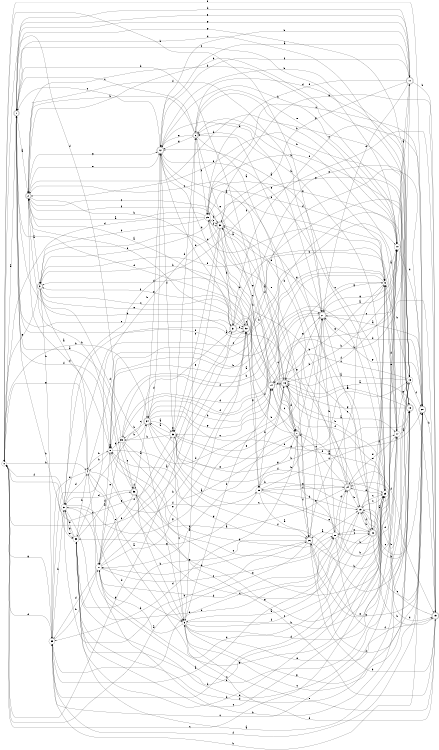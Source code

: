 digraph n32_3 {
__start0 [label="" shape="none"];

rankdir=LR;
size="8,5";

s0 [style="filled", color="black", fillcolor="white" shape="circle", label="0"];
s1 [style="rounded,filled", color="black", fillcolor="white" shape="doublecircle", label="1"];
s2 [style="rounded,filled", color="black", fillcolor="white" shape="doublecircle", label="2"];
s3 [style="rounded,filled", color="black", fillcolor="white" shape="doublecircle", label="3"];
s4 [style="filled", color="black", fillcolor="white" shape="circle", label="4"];
s5 [style="filled", color="black", fillcolor="white" shape="circle", label="5"];
s6 [style="rounded,filled", color="black", fillcolor="white" shape="doublecircle", label="6"];
s7 [style="rounded,filled", color="black", fillcolor="white" shape="doublecircle", label="7"];
s8 [style="filled", color="black", fillcolor="white" shape="circle", label="8"];
s9 [style="filled", color="black", fillcolor="white" shape="circle", label="9"];
s10 [style="filled", color="black", fillcolor="white" shape="circle", label="10"];
s11 [style="rounded,filled", color="black", fillcolor="white" shape="doublecircle", label="11"];
s12 [style="rounded,filled", color="black", fillcolor="white" shape="doublecircle", label="12"];
s13 [style="filled", color="black", fillcolor="white" shape="circle", label="13"];
s14 [style="rounded,filled", color="black", fillcolor="white" shape="doublecircle", label="14"];
s15 [style="rounded,filled", color="black", fillcolor="white" shape="doublecircle", label="15"];
s16 [style="rounded,filled", color="black", fillcolor="white" shape="doublecircle", label="16"];
s17 [style="filled", color="black", fillcolor="white" shape="circle", label="17"];
s18 [style="rounded,filled", color="black", fillcolor="white" shape="doublecircle", label="18"];
s19 [style="filled", color="black", fillcolor="white" shape="circle", label="19"];
s20 [style="rounded,filled", color="black", fillcolor="white" shape="doublecircle", label="20"];
s21 [style="rounded,filled", color="black", fillcolor="white" shape="doublecircle", label="21"];
s22 [style="rounded,filled", color="black", fillcolor="white" shape="doublecircle", label="22"];
s23 [style="filled", color="black", fillcolor="white" shape="circle", label="23"];
s24 [style="rounded,filled", color="black", fillcolor="white" shape="doublecircle", label="24"];
s25 [style="filled", color="black", fillcolor="white" shape="circle", label="25"];
s26 [style="rounded,filled", color="black", fillcolor="white" shape="doublecircle", label="26"];
s27 [style="filled", color="black", fillcolor="white" shape="circle", label="27"];
s28 [style="filled", color="black", fillcolor="white" shape="circle", label="28"];
s29 [style="filled", color="black", fillcolor="white" shape="circle", label="29"];
s30 [style="rounded,filled", color="black", fillcolor="white" shape="doublecircle", label="30"];
s31 [style="rounded,filled", color="black", fillcolor="white" shape="doublecircle", label="31"];
s32 [style="rounded,filled", color="black", fillcolor="white" shape="doublecircle", label="32"];
s33 [style="filled", color="black", fillcolor="white" shape="circle", label="33"];
s34 [style="rounded,filled", color="black", fillcolor="white" shape="doublecircle", label="34"];
s35 [style="filled", color="black", fillcolor="white" shape="circle", label="35"];
s36 [style="rounded,filled", color="black", fillcolor="white" shape="doublecircle", label="36"];
s37 [style="filled", color="black", fillcolor="white" shape="circle", label="37"];
s38 [style="filled", color="black", fillcolor="white" shape="circle", label="38"];
s39 [style="filled", color="black", fillcolor="white" shape="circle", label="39"];
s0 -> s1 [label="a"];
s0 -> s34 [label="b"];
s0 -> s23 [label="c"];
s0 -> s36 [label="d"];
s0 -> s32 [label="e"];
s0 -> s32 [label="f"];
s0 -> s31 [label="g"];
s0 -> s4 [label="h"];
s1 -> s2 [label="a"];
s1 -> s38 [label="b"];
s1 -> s10 [label="c"];
s1 -> s25 [label="d"];
s1 -> s11 [label="e"];
s1 -> s8 [label="f"];
s1 -> s11 [label="g"];
s1 -> s11 [label="h"];
s2 -> s3 [label="a"];
s2 -> s18 [label="b"];
s2 -> s30 [label="c"];
s2 -> s8 [label="d"];
s2 -> s12 [label="e"];
s2 -> s21 [label="f"];
s2 -> s12 [label="g"];
s2 -> s32 [label="h"];
s3 -> s4 [label="a"];
s3 -> s26 [label="b"];
s3 -> s32 [label="c"];
s3 -> s9 [label="d"];
s3 -> s31 [label="e"];
s3 -> s5 [label="f"];
s3 -> s0 [label="g"];
s3 -> s39 [label="h"];
s4 -> s5 [label="a"];
s4 -> s8 [label="b"];
s4 -> s27 [label="c"];
s4 -> s37 [label="d"];
s4 -> s39 [label="e"];
s4 -> s25 [label="f"];
s4 -> s0 [label="g"];
s4 -> s9 [label="h"];
s5 -> s6 [label="a"];
s5 -> s27 [label="b"];
s5 -> s18 [label="c"];
s5 -> s17 [label="d"];
s5 -> s18 [label="e"];
s5 -> s19 [label="f"];
s5 -> s18 [label="g"];
s5 -> s10 [label="h"];
s6 -> s7 [label="a"];
s6 -> s10 [label="b"];
s6 -> s1 [label="c"];
s6 -> s13 [label="d"];
s6 -> s12 [label="e"];
s6 -> s29 [label="f"];
s6 -> s12 [label="g"];
s6 -> s2 [label="h"];
s7 -> s8 [label="a"];
s7 -> s21 [label="b"];
s7 -> s14 [label="c"];
s7 -> s39 [label="d"];
s7 -> s34 [label="e"];
s7 -> s26 [label="f"];
s7 -> s25 [label="g"];
s7 -> s32 [label="h"];
s8 -> s9 [label="a"];
s8 -> s35 [label="b"];
s8 -> s22 [label="c"];
s8 -> s16 [label="d"];
s8 -> s17 [label="e"];
s8 -> s20 [label="f"];
s8 -> s8 [label="g"];
s8 -> s4 [label="h"];
s9 -> s10 [label="a"];
s9 -> s6 [label="b"];
s9 -> s16 [label="c"];
s9 -> s17 [label="d"];
s9 -> s17 [label="e"];
s9 -> s3 [label="f"];
s9 -> s16 [label="g"];
s9 -> s8 [label="h"];
s10 -> s11 [label="a"];
s10 -> s2 [label="b"];
s10 -> s38 [label="c"];
s10 -> s20 [label="d"];
s10 -> s6 [label="e"];
s10 -> s16 [label="f"];
s10 -> s21 [label="g"];
s10 -> s12 [label="h"];
s11 -> s12 [label="a"];
s11 -> s15 [label="b"];
s11 -> s34 [label="c"];
s11 -> s21 [label="d"];
s11 -> s29 [label="e"];
s11 -> s12 [label="f"];
s11 -> s30 [label="g"];
s11 -> s12 [label="h"];
s12 -> s7 [label="a"];
s12 -> s13 [label="b"];
s12 -> s1 [label="c"];
s12 -> s34 [label="d"];
s12 -> s16 [label="e"];
s12 -> s33 [label="f"];
s12 -> s23 [label="g"];
s12 -> s21 [label="h"];
s13 -> s14 [label="a"];
s13 -> s27 [label="b"];
s13 -> s14 [label="c"];
s13 -> s38 [label="d"];
s13 -> s26 [label="e"];
s13 -> s20 [label="f"];
s13 -> s1 [label="g"];
s13 -> s9 [label="h"];
s14 -> s6 [label="a"];
s14 -> s15 [label="b"];
s14 -> s33 [label="c"];
s14 -> s3 [label="d"];
s14 -> s29 [label="e"];
s14 -> s5 [label="f"];
s14 -> s16 [label="g"];
s14 -> s1 [label="h"];
s15 -> s16 [label="a"];
s15 -> s24 [label="b"];
s15 -> s36 [label="c"];
s15 -> s5 [label="d"];
s15 -> s5 [label="e"];
s15 -> s37 [label="f"];
s15 -> s30 [label="g"];
s15 -> s19 [label="h"];
s16 -> s17 [label="a"];
s16 -> s10 [label="b"];
s16 -> s30 [label="c"];
s16 -> s7 [label="d"];
s16 -> s30 [label="e"];
s16 -> s23 [label="f"];
s16 -> s21 [label="g"];
s16 -> s27 [label="h"];
s17 -> s18 [label="a"];
s17 -> s37 [label="b"];
s17 -> s39 [label="c"];
s17 -> s29 [label="d"];
s17 -> s24 [label="e"];
s17 -> s3 [label="f"];
s17 -> s13 [label="g"];
s17 -> s6 [label="h"];
s18 -> s16 [label="a"];
s18 -> s2 [label="b"];
s18 -> s19 [label="c"];
s18 -> s1 [label="d"];
s18 -> s29 [label="e"];
s18 -> s2 [label="f"];
s18 -> s16 [label="g"];
s18 -> s8 [label="h"];
s19 -> s5 [label="a"];
s19 -> s20 [label="b"];
s19 -> s23 [label="c"];
s19 -> s18 [label="d"];
s19 -> s9 [label="e"];
s19 -> s22 [label="f"];
s19 -> s7 [label="g"];
s19 -> s33 [label="h"];
s20 -> s21 [label="a"];
s20 -> s15 [label="b"];
s20 -> s31 [label="c"];
s20 -> s21 [label="d"];
s20 -> s26 [label="e"];
s20 -> s0 [label="f"];
s20 -> s21 [label="g"];
s20 -> s39 [label="h"];
s21 -> s10 [label="a"];
s21 -> s0 [label="b"];
s21 -> s11 [label="c"];
s21 -> s22 [label="d"];
s21 -> s33 [label="e"];
s21 -> s35 [label="f"];
s21 -> s9 [label="g"];
s21 -> s28 [label="h"];
s22 -> s23 [label="a"];
s22 -> s19 [label="b"];
s22 -> s20 [label="c"];
s22 -> s4 [label="d"];
s22 -> s28 [label="e"];
s22 -> s9 [label="f"];
s22 -> s30 [label="g"];
s22 -> s39 [label="h"];
s23 -> s12 [label="a"];
s23 -> s16 [label="b"];
s23 -> s19 [label="c"];
s23 -> s15 [label="d"];
s23 -> s24 [label="e"];
s23 -> s1 [label="f"];
s23 -> s14 [label="g"];
s23 -> s6 [label="h"];
s24 -> s8 [label="a"];
s24 -> s19 [label="b"];
s24 -> s2 [label="c"];
s24 -> s7 [label="d"];
s24 -> s6 [label="e"];
s24 -> s15 [label="f"];
s24 -> s25 [label="g"];
s24 -> s30 [label="h"];
s25 -> s26 [label="a"];
s25 -> s14 [label="b"];
s25 -> s17 [label="c"];
s25 -> s19 [label="d"];
s25 -> s17 [label="e"];
s25 -> s24 [label="f"];
s25 -> s38 [label="g"];
s25 -> s21 [label="h"];
s26 -> s0 [label="a"];
s26 -> s15 [label="b"];
s26 -> s21 [label="c"];
s26 -> s27 [label="d"];
s26 -> s9 [label="e"];
s26 -> s20 [label="f"];
s26 -> s38 [label="g"];
s26 -> s10 [label="h"];
s27 -> s8 [label="a"];
s27 -> s28 [label="b"];
s27 -> s28 [label="c"];
s27 -> s39 [label="d"];
s27 -> s32 [label="e"];
s27 -> s33 [label="f"];
s27 -> s23 [label="g"];
s27 -> s32 [label="h"];
s28 -> s26 [label="a"];
s28 -> s9 [label="b"];
s28 -> s22 [label="c"];
s28 -> s24 [label="d"];
s28 -> s29 [label="e"];
s28 -> s15 [label="f"];
s28 -> s7 [label="g"];
s28 -> s23 [label="h"];
s29 -> s2 [label="a"];
s29 -> s3 [label="b"];
s29 -> s20 [label="c"];
s29 -> s0 [label="d"];
s29 -> s30 [label="e"];
s29 -> s30 [label="f"];
s29 -> s10 [label="g"];
s29 -> s7 [label="h"];
s30 -> s26 [label="a"];
s30 -> s31 [label="b"];
s30 -> s33 [label="c"];
s30 -> s21 [label="d"];
s30 -> s33 [label="e"];
s30 -> s2 [label="f"];
s30 -> s18 [label="g"];
s30 -> s38 [label="h"];
s31 -> s27 [label="a"];
s31 -> s32 [label="b"];
s31 -> s1 [label="c"];
s31 -> s12 [label="d"];
s31 -> s2 [label="e"];
s31 -> s7 [label="f"];
s31 -> s19 [label="g"];
s31 -> s9 [label="h"];
s32 -> s2 [label="a"];
s32 -> s1 [label="b"];
s32 -> s32 [label="c"];
s32 -> s12 [label="d"];
s32 -> s13 [label="e"];
s32 -> s3 [label="f"];
s32 -> s25 [label="g"];
s32 -> s22 [label="h"];
s33 -> s34 [label="a"];
s33 -> s35 [label="b"];
s33 -> s5 [label="c"];
s33 -> s6 [label="d"];
s33 -> s33 [label="e"];
s33 -> s23 [label="f"];
s33 -> s13 [label="g"];
s33 -> s18 [label="h"];
s34 -> s33 [label="a"];
s34 -> s35 [label="b"];
s34 -> s22 [label="c"];
s34 -> s20 [label="d"];
s34 -> s12 [label="e"];
s34 -> s18 [label="f"];
s34 -> s14 [label="g"];
s34 -> s14 [label="h"];
s35 -> s1 [label="a"];
s35 -> s34 [label="b"];
s35 -> s36 [label="c"];
s35 -> s21 [label="d"];
s35 -> s27 [label="e"];
s35 -> s21 [label="f"];
s35 -> s26 [label="g"];
s35 -> s19 [label="h"];
s36 -> s34 [label="a"];
s36 -> s5 [label="b"];
s36 -> s28 [label="c"];
s36 -> s37 [label="d"];
s36 -> s27 [label="e"];
s36 -> s36 [label="f"];
s36 -> s10 [label="g"];
s36 -> s2 [label="h"];
s37 -> s10 [label="a"];
s37 -> s24 [label="b"];
s37 -> s13 [label="c"];
s37 -> s5 [label="d"];
s37 -> s38 [label="e"];
s37 -> s0 [label="f"];
s37 -> s16 [label="g"];
s37 -> s26 [label="h"];
s38 -> s20 [label="a"];
s38 -> s4 [label="b"];
s38 -> s23 [label="c"];
s38 -> s13 [label="d"];
s38 -> s37 [label="e"];
s38 -> s36 [label="f"];
s38 -> s37 [label="g"];
s38 -> s23 [label="h"];
s39 -> s24 [label="a"];
s39 -> s27 [label="b"];
s39 -> s31 [label="c"];
s39 -> s0 [label="d"];
s39 -> s28 [label="e"];
s39 -> s20 [label="f"];
s39 -> s0 [label="g"];
s39 -> s37 [label="h"];

}